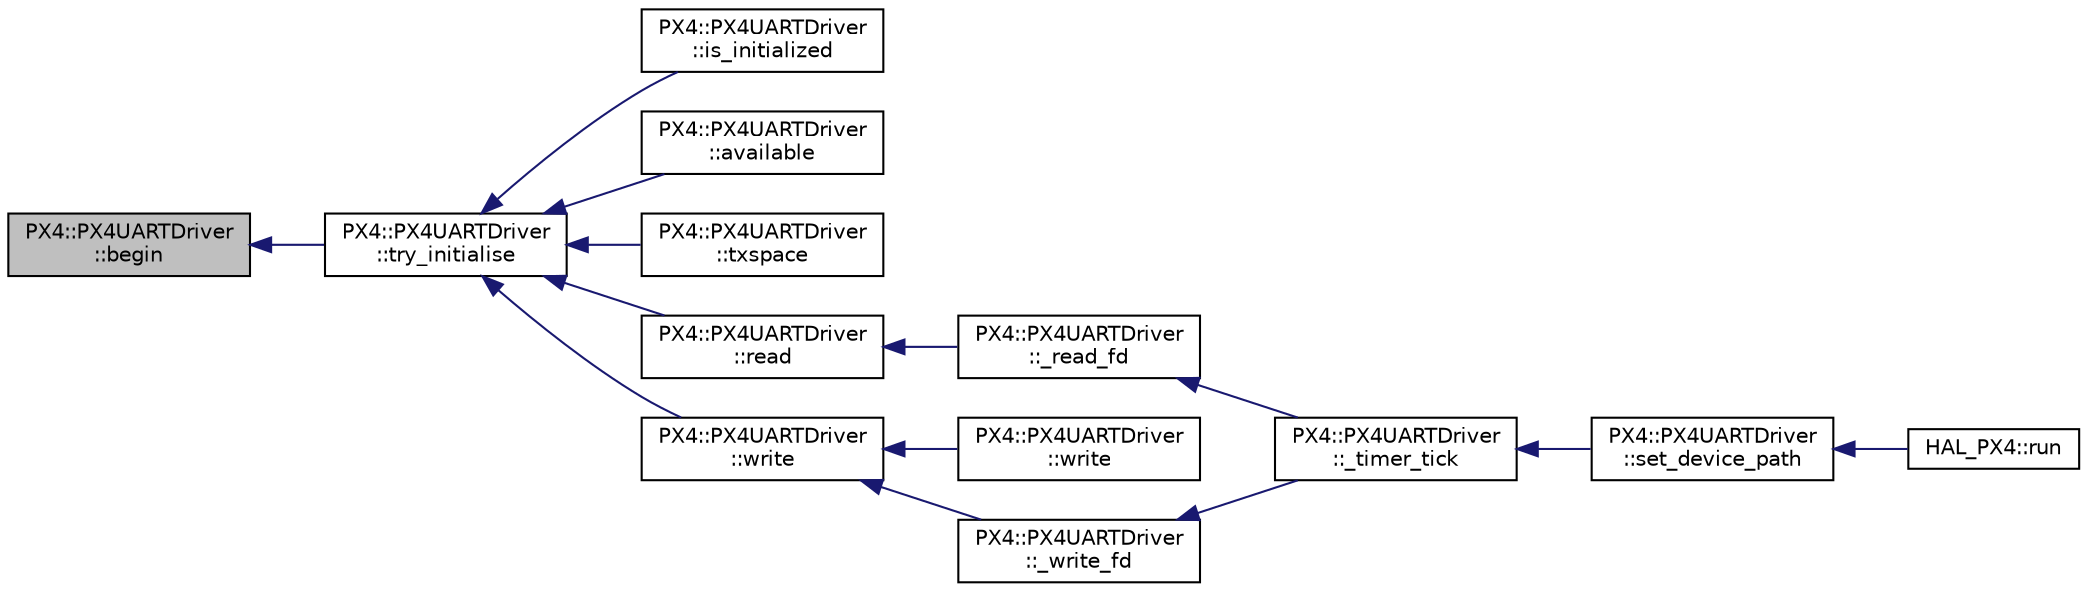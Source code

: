 digraph "PX4::PX4UARTDriver::begin"
{
 // INTERACTIVE_SVG=YES
  edge [fontname="Helvetica",fontsize="10",labelfontname="Helvetica",labelfontsize="10"];
  node [fontname="Helvetica",fontsize="10",shape=record];
  rankdir="LR";
  Node1 [label="PX4::PX4UARTDriver\l::begin",height=0.2,width=0.4,color="black", fillcolor="grey75", style="filled", fontcolor="black"];
  Node1 -> Node2 [dir="back",color="midnightblue",fontsize="10",style="solid",fontname="Helvetica"];
  Node2 [label="PX4::PX4UARTDriver\l::try_initialise",height=0.2,width=0.4,color="black", fillcolor="white", style="filled",URL="$classPX4_1_1PX4UARTDriver.html#a0b4321cec2488d6a8059018d17758084"];
  Node2 -> Node3 [dir="back",color="midnightblue",fontsize="10",style="solid",fontname="Helvetica"];
  Node3 [label="PX4::PX4UARTDriver\l::is_initialized",height=0.2,width=0.4,color="black", fillcolor="white", style="filled",URL="$classPX4_1_1PX4UARTDriver.html#acc1fd6d9336130b945157e4e92d6ce26"];
  Node2 -> Node4 [dir="back",color="midnightblue",fontsize="10",style="solid",fontname="Helvetica"];
  Node4 [label="PX4::PX4UARTDriver\l::available",height=0.2,width=0.4,color="black", fillcolor="white", style="filled",URL="$classPX4_1_1PX4UARTDriver.html#aeb2577407dcb28f3cd94a031a55c9782"];
  Node2 -> Node5 [dir="back",color="midnightblue",fontsize="10",style="solid",fontname="Helvetica"];
  Node5 [label="PX4::PX4UARTDriver\l::txspace",height=0.2,width=0.4,color="black", fillcolor="white", style="filled",URL="$classPX4_1_1PX4UARTDriver.html#ac76ddbf7c85dc1f3cc93f6f1596c6ffd"];
  Node2 -> Node6 [dir="back",color="midnightblue",fontsize="10",style="solid",fontname="Helvetica"];
  Node6 [label="PX4::PX4UARTDriver\l::read",height=0.2,width=0.4,color="black", fillcolor="white", style="filled",URL="$classPX4_1_1PX4UARTDriver.html#a6e4814e1b94bc882c0c9e7f95897152a"];
  Node6 -> Node7 [dir="back",color="midnightblue",fontsize="10",style="solid",fontname="Helvetica"];
  Node7 [label="PX4::PX4UARTDriver\l::_read_fd",height=0.2,width=0.4,color="black", fillcolor="white", style="filled",URL="$classPX4_1_1PX4UARTDriver.html#abab7e875c48a125ad33bbf6e77526678"];
  Node7 -> Node8 [dir="back",color="midnightblue",fontsize="10",style="solid",fontname="Helvetica"];
  Node8 [label="PX4::PX4UARTDriver\l::_timer_tick",height=0.2,width=0.4,color="black", fillcolor="white", style="filled",URL="$classPX4_1_1PX4UARTDriver.html#a15f4a4558c5ffa4cc27cd0371470afa4"];
  Node8 -> Node9 [dir="back",color="midnightblue",fontsize="10",style="solid",fontname="Helvetica"];
  Node9 [label="PX4::PX4UARTDriver\l::set_device_path",height=0.2,width=0.4,color="black", fillcolor="white", style="filled",URL="$classPX4_1_1PX4UARTDriver.html#af53a7e0042be6c1fee55e45f7e63fe62"];
  Node9 -> Node10 [dir="back",color="midnightblue",fontsize="10",style="solid",fontname="Helvetica"];
  Node10 [label="HAL_PX4::run",height=0.2,width=0.4,color="black", fillcolor="white", style="filled",URL="$classHAL__PX4.html#aa6fa9699a474be4e451d7135bf407259"];
  Node2 -> Node11 [dir="back",color="midnightblue",fontsize="10",style="solid",fontname="Helvetica"];
  Node11 [label="PX4::PX4UARTDriver\l::write",height=0.2,width=0.4,color="black", fillcolor="white", style="filled",URL="$classPX4_1_1PX4UARTDriver.html#a165b2bf0c3e824061fbfd8cbc07ff97e"];
  Node11 -> Node12 [dir="back",color="midnightblue",fontsize="10",style="solid",fontname="Helvetica"];
  Node12 [label="PX4::PX4UARTDriver\l::write",height=0.2,width=0.4,color="black", fillcolor="white", style="filled",URL="$classPX4_1_1PX4UARTDriver.html#a64b2e805f062333fc5d28dd022f1d597"];
  Node11 -> Node13 [dir="back",color="midnightblue",fontsize="10",style="solid",fontname="Helvetica"];
  Node13 [label="PX4::PX4UARTDriver\l::_write_fd",height=0.2,width=0.4,color="black", fillcolor="white", style="filled",URL="$classPX4_1_1PX4UARTDriver.html#a999818ba89f3849918b43fb38dd3e836"];
  Node13 -> Node8 [dir="back",color="midnightblue",fontsize="10",style="solid",fontname="Helvetica"];
}
